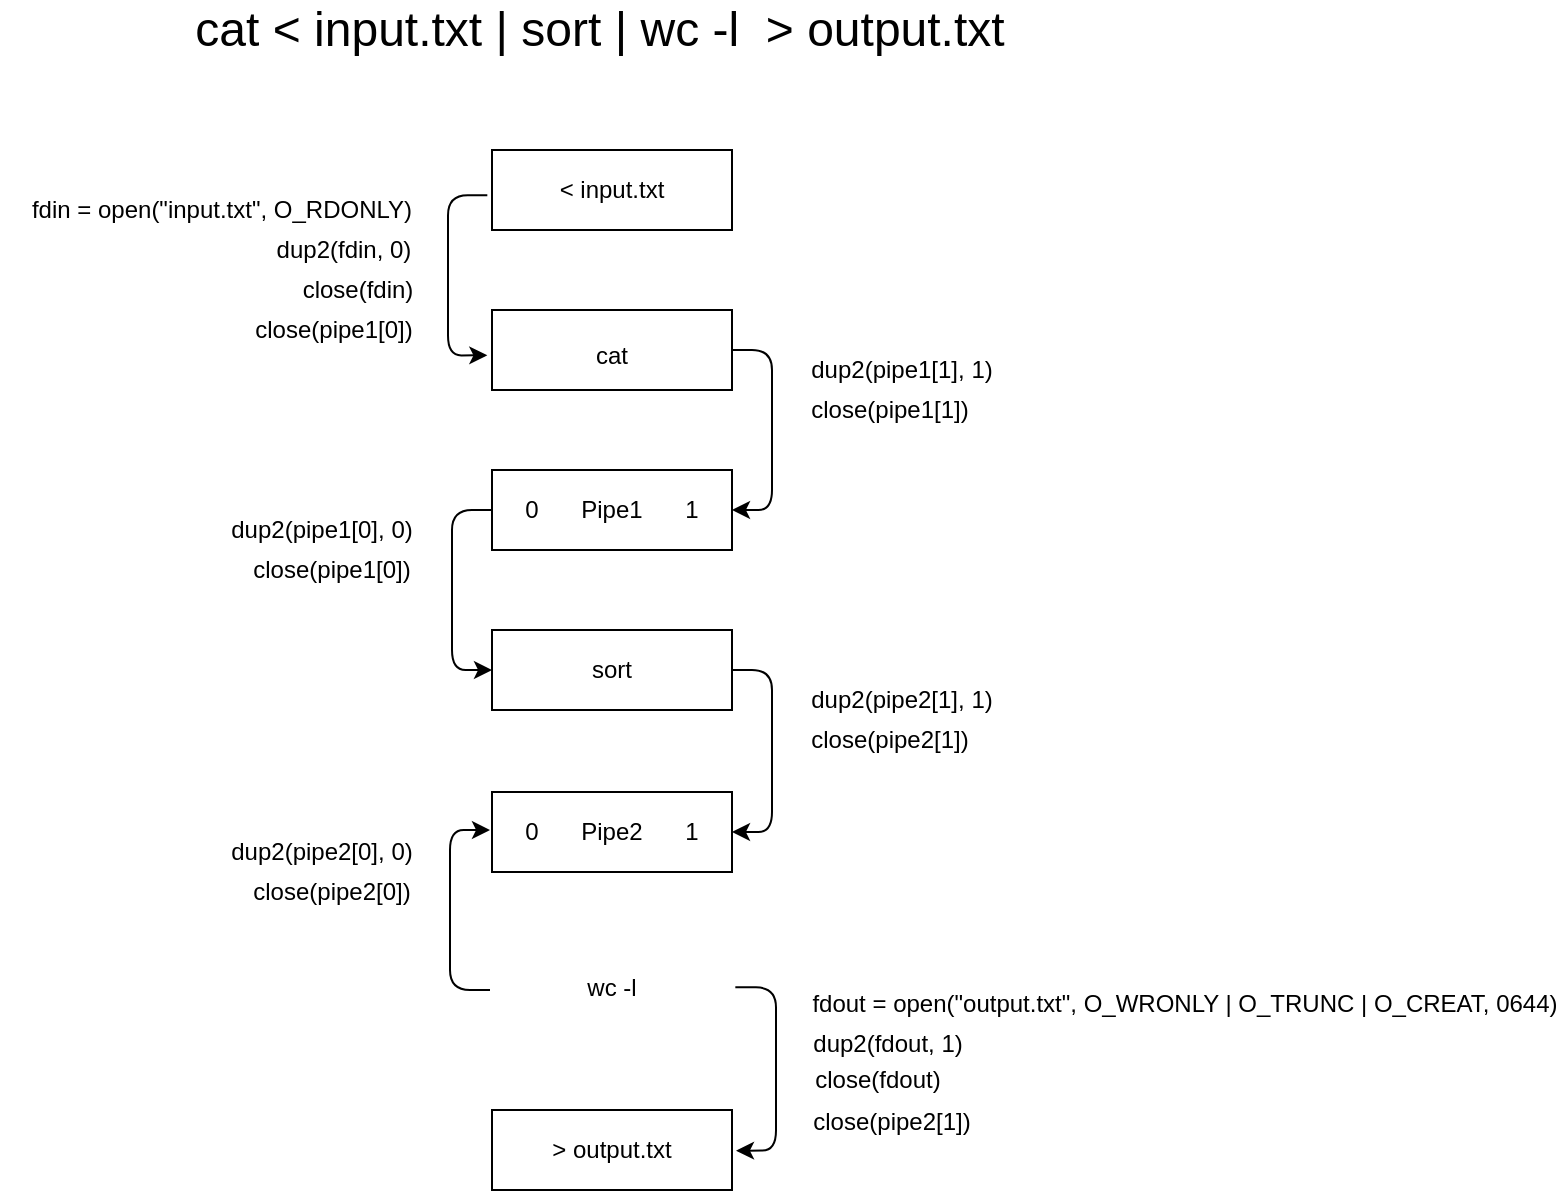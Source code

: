 <mxfile version="12.1.3" pages="1"><diagram id="cqMCeAVL_YzdeHp9B4N3" name="Page-1"><mxGraphModel dx="2067" dy="367" grid="1" gridSize="10" guides="1" tooltips="1" connect="1" arrows="1" fold="1" page="1" pageScale="1" pageWidth="827" pageHeight="1169" math="0" shadow="0"><root><mxCell id="0"/><mxCell id="1" parent="0"/><mxCell id="MfK-Lp-D-_ko3Z9HgETe-3" value="" style="rounded=0;whiteSpace=wrap;html=1;" vertex="1" parent="1"><mxGeometry x="160" y="360" width="120" height="40" as="geometry"/></mxCell><mxCell id="MfK-Lp-D-_ko3Z9HgETe-4" value="&lt;div&gt;&lt;font style=&quot;font-size: 24px&quot;&gt;cat &amp;lt; input.txt | sort | wc -l&amp;nbsp; &amp;gt; output.txt&lt;br&gt;&lt;/font&gt;&lt;/div&gt;" style="text;html=1;strokeColor=none;fillColor=none;align=center;verticalAlign=middle;whiteSpace=wrap;rounded=0;" vertex="1" parent="1"><mxGeometry x="-86" y="130" width="600" height="20" as="geometry"/></mxCell><mxCell id="MfK-Lp-D-_ko3Z9HgETe-7" value="" style="rounded=0;whiteSpace=wrap;html=1;" vertex="1" parent="1"><mxGeometry x="160" y="440" width="120" height="40" as="geometry"/></mxCell><mxCell id="MfK-Lp-D-_ko3Z9HgETe-9" value="" style="rounded=0;whiteSpace=wrap;html=1;" vertex="1" parent="1"><mxGeometry x="160" y="280" width="120" height="40" as="geometry"/></mxCell><mxCell id="MfK-Lp-D-_ko3Z9HgETe-16" value="&lt;div&gt;cat&lt;/div&gt;&lt;div&gt;&lt;br&gt;&lt;/div&gt;" style="text;html=1;strokeColor=none;fillColor=none;align=center;verticalAlign=middle;whiteSpace=wrap;rounded=0;" vertex="1" parent="1"><mxGeometry x="200" y="300" width="40" height="20" as="geometry"/></mxCell><mxCell id="MfK-Lp-D-_ko3Z9HgETe-17" value="Pipe1" style="text;html=1;strokeColor=none;fillColor=none;align=center;verticalAlign=middle;whiteSpace=wrap;rounded=0;" vertex="1" parent="1"><mxGeometry x="200" y="370" width="40" height="20" as="geometry"/></mxCell><mxCell id="MfK-Lp-D-_ko3Z9HgETe-20" value="" style="endArrow=classic;html=1;edgeStyle=orthogonalEdgeStyle;entryX=0;entryY=0.5;entryDx=0;entryDy=0;exitX=0;exitY=0.5;exitDx=0;exitDy=0;" edge="1" parent="1" source="MfK-Lp-D-_ko3Z9HgETe-3" target="MfK-Lp-D-_ko3Z9HgETe-7"><mxGeometry width="50" height="50" relative="1" as="geometry"><mxPoint x="100" y="290" as="sourcePoint"/><mxPoint x="100" y="370" as="targetPoint"/><Array as="points"><mxPoint x="140" y="380"/><mxPoint x="140" y="460"/></Array></mxGeometry></mxCell><mxCell id="MfK-Lp-D-_ko3Z9HgETe-21" value="" style="endArrow=classic;html=1;edgeStyle=orthogonalEdgeStyle;entryX=1;entryY=0.5;entryDx=0;entryDy=0;exitX=1;exitY=0.5;exitDx=0;exitDy=0;" edge="1" parent="1" source="MfK-Lp-D-_ko3Z9HgETe-9" target="MfK-Lp-D-_ko3Z9HgETe-3"><mxGeometry width="50" height="50" relative="1" as="geometry"><mxPoint x="300" y="300" as="sourcePoint"/><mxPoint x="170" y="470" as="targetPoint"/><Array as="points"><mxPoint x="300" y="300"/><mxPoint x="300" y="380"/></Array></mxGeometry></mxCell><mxCell id="MfK-Lp-D-_ko3Z9HgETe-22" value="sort" style="text;html=1;strokeColor=none;fillColor=none;align=center;verticalAlign=middle;whiteSpace=wrap;rounded=0;" vertex="1" parent="1"><mxGeometry x="200" y="450" width="40" height="20" as="geometry"/></mxCell><mxCell id="MfK-Lp-D-_ko3Z9HgETe-23" value="0" style="text;html=1;strokeColor=none;fillColor=none;align=center;verticalAlign=middle;whiteSpace=wrap;rounded=0;" vertex="1" parent="1"><mxGeometry x="160" y="370" width="40" height="20" as="geometry"/></mxCell><mxCell id="MfK-Lp-D-_ko3Z9HgETe-25" value="&lt;div&gt;1&lt;/div&gt;" style="text;html=1;strokeColor=none;fillColor=none;align=center;verticalAlign=middle;whiteSpace=wrap;rounded=0;" vertex="1" parent="1"><mxGeometry x="240" y="370" width="40" height="20" as="geometry"/></mxCell><mxCell id="MfK-Lp-D-_ko3Z9HgETe-26" value="" style="rounded=0;whiteSpace=wrap;html=1;" vertex="1" parent="1"><mxGeometry x="160" y="521" width="120" height="40" as="geometry"/></mxCell><mxCell id="MfK-Lp-D-_ko3Z9HgETe-27" value="Pipe2" style="text;html=1;strokeColor=none;fillColor=none;align=center;verticalAlign=middle;whiteSpace=wrap;rounded=0;" vertex="1" parent="1"><mxGeometry x="200" y="531" width="40" height="20" as="geometry"/></mxCell><mxCell id="MfK-Lp-D-_ko3Z9HgETe-28" value="0" style="text;html=1;strokeColor=none;fillColor=none;align=center;verticalAlign=middle;whiteSpace=wrap;rounded=0;" vertex="1" parent="1"><mxGeometry x="160" y="531" width="40" height="20" as="geometry"/></mxCell><mxCell id="MfK-Lp-D-_ko3Z9HgETe-29" value="&lt;div&gt;1&lt;/div&gt;" style="text;html=1;strokeColor=none;fillColor=none;align=center;verticalAlign=middle;whiteSpace=wrap;rounded=0;" vertex="1" parent="1"><mxGeometry x="240" y="531" width="40" height="20" as="geometry"/></mxCell><mxCell id="MfK-Lp-D-_ko3Z9HgETe-33" value="dup2(pipe1[1], 1)" style="text;html=1;strokeColor=none;fillColor=none;align=center;verticalAlign=middle;whiteSpace=wrap;rounded=0;" vertex="1" parent="1"><mxGeometry x="310" y="300" width="110" height="20" as="geometry"/></mxCell><mxCell id="MfK-Lp-D-_ko3Z9HgETe-34" value="dup2(pipe1[0], 0)" style="text;html=1;strokeColor=none;fillColor=none;align=center;verticalAlign=middle;whiteSpace=wrap;rounded=0;" vertex="1" parent="1"><mxGeometry x="20" y="380" width="110" height="20" as="geometry"/></mxCell><mxCell id="MfK-Lp-D-_ko3Z9HgETe-37" value="" style="endArrow=classic;html=1;edgeStyle=orthogonalEdgeStyle;exitX=1;exitY=0.5;exitDx=0;exitDy=0;" edge="1" parent="1" source="MfK-Lp-D-_ko3Z9HgETe-7" target="MfK-Lp-D-_ko3Z9HgETe-29"><mxGeometry width="50" height="50" relative="1" as="geometry"><mxPoint x="170" y="390" as="sourcePoint"/><mxPoint x="320" y="541" as="targetPoint"/><Array as="points"><mxPoint x="300" y="460"/><mxPoint x="300" y="541"/></Array></mxGeometry></mxCell><mxCell id="MfK-Lp-D-_ko3Z9HgETe-38" value="" style="rounded=0;whiteSpace=wrap;html=1;strokeColor=#FFFFFF;" vertex="1" parent="1"><mxGeometry x="160" y="599" width="120" height="40" as="geometry"/></mxCell><mxCell id="MfK-Lp-D-_ko3Z9HgETe-39" value="wc -l" style="text;html=1;strokeColor=none;fillColor=none;align=center;verticalAlign=middle;whiteSpace=wrap;rounded=0;" vertex="1" parent="1"><mxGeometry x="200" y="609" width="40" height="20" as="geometry"/></mxCell><mxCell id="MfK-Lp-D-_ko3Z9HgETe-42" value="" style="rounded=0;whiteSpace=wrap;html=1;" vertex="1" parent="1"><mxGeometry x="160" y="680" width="120" height="40" as="geometry"/></mxCell><mxCell id="MfK-Lp-D-_ko3Z9HgETe-43" value="&amp;gt; output.txt" style="text;html=1;strokeColor=none;fillColor=none;align=center;verticalAlign=middle;whiteSpace=wrap;rounded=0;" vertex="1" parent="1"><mxGeometry x="180" y="690" width="80" height="20" as="geometry"/></mxCell><mxCell id="MfK-Lp-D-_ko3Z9HgETe-46" value="" style="endArrow=classic;html=1;edgeStyle=orthogonalEdgeStyle;entryX=0;entryY=0.5;entryDx=0;entryDy=0;exitX=0;exitY=0.5;exitDx=0;exitDy=0;" edge="1" parent="1"><mxGeometry width="50" height="50" relative="1" as="geometry"><mxPoint x="159" y="620" as="sourcePoint"/><mxPoint x="159" y="540" as="targetPoint"/><Array as="points"><mxPoint x="139" y="620"/><mxPoint x="139" y="540"/></Array></mxGeometry></mxCell><mxCell id="MfK-Lp-D-_ko3Z9HgETe-47" value="" style="endArrow=classic;html=1;edgeStyle=orthogonalEdgeStyle;exitX=1;exitY=0.5;exitDx=0;exitDy=0;" edge="1" parent="1"><mxGeometry width="50" height="50" relative="1" as="geometry"><mxPoint x="281.667" y="618.667" as="sourcePoint"/><mxPoint x="282" y="700.333" as="targetPoint"/><Array as="points"><mxPoint x="302" y="619"/><mxPoint x="302" y="700"/></Array></mxGeometry></mxCell><mxCell id="MfK-Lp-D-_ko3Z9HgETe-48" value="dup2(pipe2[1], 1)" style="text;html=1;strokeColor=none;fillColor=none;align=center;verticalAlign=middle;whiteSpace=wrap;rounded=0;" vertex="1" parent="1"><mxGeometry x="310" y="465" width="110" height="20" as="geometry"/></mxCell><mxCell id="MfK-Lp-D-_ko3Z9HgETe-49" value="dup2(fdout, 1)" style="text;html=1;strokeColor=none;fillColor=none;align=center;verticalAlign=middle;whiteSpace=wrap;rounded=0;" vertex="1" parent="1"><mxGeometry x="303" y="637" width="110" height="20" as="geometry"/></mxCell><mxCell id="MfK-Lp-D-_ko3Z9HgETe-50" value="dup2(pipe2[0], 0)" style="text;html=1;strokeColor=none;fillColor=none;align=center;verticalAlign=middle;whiteSpace=wrap;rounded=0;" vertex="1" parent="1"><mxGeometry x="20" y="541" width="110" height="20" as="geometry"/></mxCell><mxCell id="MfK-Lp-D-_ko3Z9HgETe-53" value="" style="rounded=0;whiteSpace=wrap;html=1;" vertex="1" parent="1"><mxGeometry x="160" y="200" width="120" height="40" as="geometry"/></mxCell><mxCell id="MfK-Lp-D-_ko3Z9HgETe-54" value="&lt;div&gt;&amp;lt; input.txt&lt;/div&gt;" style="text;html=1;strokeColor=none;fillColor=none;align=center;verticalAlign=middle;whiteSpace=wrap;rounded=0;" vertex="1" parent="1"><mxGeometry x="185" y="210" width="70" height="20" as="geometry"/></mxCell><mxCell id="MfK-Lp-D-_ko3Z9HgETe-56" value="" style="endArrow=classic;html=1;edgeStyle=orthogonalEdgeStyle;entryX=0;entryY=0.5;entryDx=0;entryDy=0;exitX=0;exitY=0.5;exitDx=0;exitDy=0;" edge="1" parent="1"><mxGeometry width="50" height="50" relative="1" as="geometry"><mxPoint x="157.667" y="222.667" as="sourcePoint"/><mxPoint x="157.667" y="302.667" as="targetPoint"/><Array as="points"><mxPoint x="138" y="223"/><mxPoint x="138" y="303"/></Array></mxGeometry></mxCell><mxCell id="MfK-Lp-D-_ko3Z9HgETe-57" value="dup2(fdin, 0)" style="text;html=1;strokeColor=none;fillColor=none;align=center;verticalAlign=middle;whiteSpace=wrap;rounded=0;" vertex="1" parent="1"><mxGeometry x="31" y="240" width="110" height="20" as="geometry"/></mxCell><mxCell id="MfK-Lp-D-_ko3Z9HgETe-58" value="fdin = open(&quot;input.txt&quot;, O_RDONLY)" style="text;html=1;strokeColor=none;fillColor=none;align=center;verticalAlign=middle;whiteSpace=wrap;rounded=0;" vertex="1" parent="1"><mxGeometry x="-75" y="220" width="200" height="20" as="geometry"/></mxCell><mxCell id="MfK-Lp-D-_ko3Z9HgETe-59" value="close(fdin)" style="text;html=1;strokeColor=none;fillColor=none;align=center;verticalAlign=middle;whiteSpace=wrap;rounded=0;" vertex="1" parent="1"><mxGeometry x="38" y="260" width="110" height="20" as="geometry"/></mxCell><mxCell id="MfK-Lp-D-_ko3Z9HgETe-60" value="close(pipe1[0])" style="text;html=1;strokeColor=none;fillColor=none;align=center;verticalAlign=middle;whiteSpace=wrap;rounded=0;" vertex="1" parent="1"><mxGeometry x="26" y="280" width="110" height="20" as="geometry"/></mxCell><mxCell id="MfK-Lp-D-_ko3Z9HgETe-64" value="close(pipe1[1])" style="text;html=1;strokeColor=none;fillColor=none;align=center;verticalAlign=middle;whiteSpace=wrap;rounded=0;" vertex="1" parent="1"><mxGeometry x="304" y="320" width="110" height="20" as="geometry"/></mxCell><mxCell id="MfK-Lp-D-_ko3Z9HgETe-65" value="close(pipe1[0])" style="text;html=1;strokeColor=none;fillColor=none;align=center;verticalAlign=middle;whiteSpace=wrap;rounded=0;" vertex="1" parent="1"><mxGeometry x="25" y="400" width="110" height="20" as="geometry"/></mxCell><mxCell id="MfK-Lp-D-_ko3Z9HgETe-66" value="close(pipe2[1])" style="text;html=1;strokeColor=none;fillColor=none;align=center;verticalAlign=middle;whiteSpace=wrap;rounded=0;" vertex="1" parent="1"><mxGeometry x="304" y="485" width="110" height="20" as="geometry"/></mxCell><mxCell id="MfK-Lp-D-_ko3Z9HgETe-67" value="close(pipe2[0])" style="text;html=1;strokeColor=none;fillColor=none;align=center;verticalAlign=middle;whiteSpace=wrap;rounded=0;" vertex="1" parent="1"><mxGeometry x="25" y="561" width="110" height="20" as="geometry"/></mxCell><mxCell id="MfK-Lp-D-_ko3Z9HgETe-68" value="fdout = open(&quot;output.txt&quot;, O_WRONLY | O_TRUNC | O_CREAT, 0644)" style="text;html=1;strokeColor=none;fillColor=none;align=center;verticalAlign=middle;whiteSpace=wrap;rounded=0;" vertex="1" parent="1"><mxGeometry x="319" y="617" width="375" height="20" as="geometry"/></mxCell><mxCell id="MfK-Lp-D-_ko3Z9HgETe-69" value="close(fdout)" style="text;html=1;strokeColor=none;fillColor=none;align=center;verticalAlign=middle;whiteSpace=wrap;rounded=0;" vertex="1" parent="1"><mxGeometry x="298" y="655" width="110" height="20" as="geometry"/></mxCell><mxCell id="MfK-Lp-D-_ko3Z9HgETe-70" value="close(pipe2[1])" style="text;html=1;strokeColor=none;fillColor=none;align=center;verticalAlign=middle;whiteSpace=wrap;rounded=0;" vertex="1" parent="1"><mxGeometry x="305" y="676" width="110" height="20" as="geometry"/></mxCell></root></mxGraphModel></diagram></mxfile>